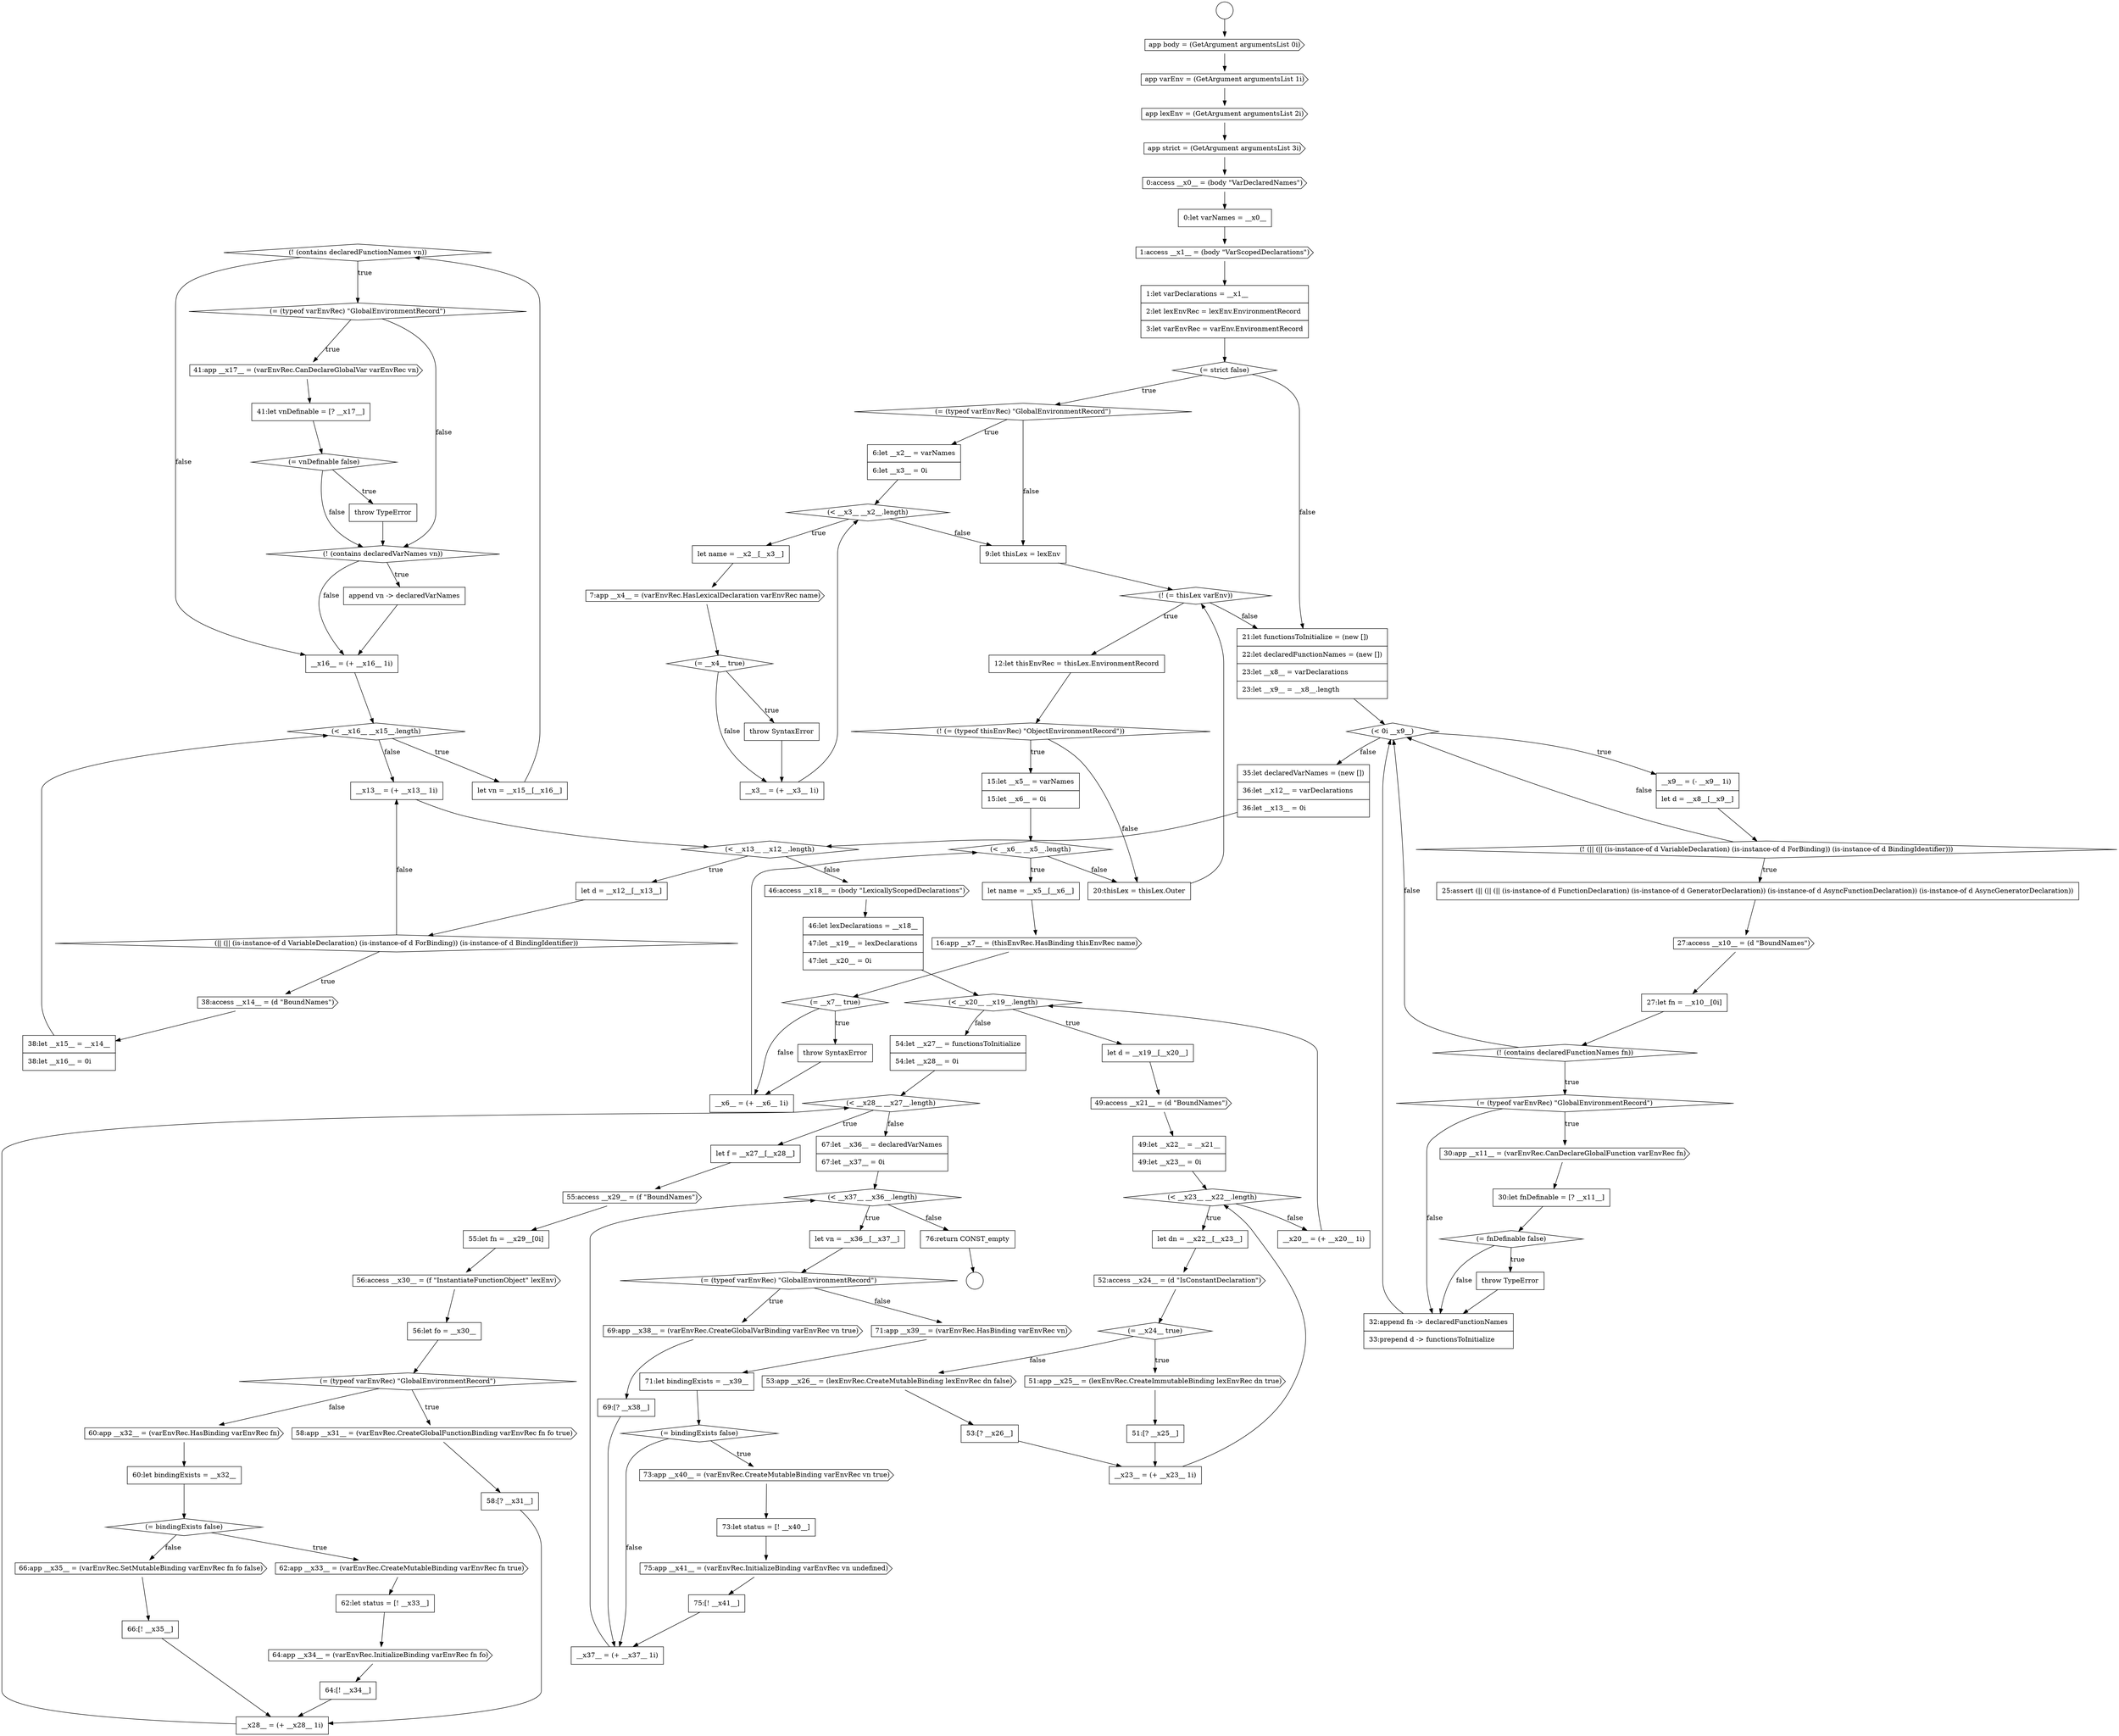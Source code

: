 digraph {
  node11024 [shape=diamond, label=<<font color="black">(! (contains declaredFunctionNames vn))</font>> color="black" fillcolor="white" style=filled]
  node10982 [shape=diamond, label=<<font color="black">(= (typeof varEnvRec) &quot;GlobalEnvironmentRecord&quot;)</font>> color="black" fillcolor="white" style=filled]
  node11042 [shape=cds, label=<<font color="black">52:access __x24__ = (d &quot;IsConstantDeclaration&quot;)</font>> color="black" fillcolor="white" style=filled]
  node11006 [shape=none, margin=0, label=<<font color="black">
    <table border="0" cellborder="1" cellspacing="0" cellpadding="10">
      <tr><td align="left">25:assert (|| (|| (|| (is-instance-of d FunctionDeclaration) (is-instance-of d GeneratorDeclaration)) (is-instance-of d AsyncFunctionDeclaration)) (is-instance-of d AsyncGeneratorDeclaration))</td></tr>
    </table>
  </font>> color="black" fillcolor="white" style=filled]
  node11045 [shape=none, margin=0, label=<<font color="black">
    <table border="0" cellborder="1" cellspacing="0" cellpadding="10">
      <tr><td align="left">51:[? __x25__]</td></tr>
    </table>
  </font>> color="black" fillcolor="white" style=filled]
  node11044 [shape=cds, label=<<font color="black">51:app __x25__ = (lexEnvRec.CreateImmutableBinding lexEnvRec dn true)</font>> color="black" fillcolor="white" style=filled]
  node11071 [shape=diamond, label=<<font color="black">(&lt; __x37__ __x36__.length)</font>> color="black" fillcolor="white" style=filled]
  node11048 [shape=none, margin=0, label=<<font color="black">
    <table border="0" cellborder="1" cellspacing="0" cellpadding="10">
      <tr><td align="left">__x23__ = (+ __x23__ 1i)</td></tr>
    </table>
  </font>> color="black" fillcolor="white" style=filled]
  node10976 [shape=cds, label=<<font color="black">app strict = (GetArgument argumentsList 3i)</font>> color="black" fillcolor="white" style=filled]
  node10987 [shape=diamond, label=<<font color="black">(= __x4__ true)</font>> color="black" fillcolor="white" style=filled]
  node11008 [shape=none, margin=0, label=<<font color="black">
    <table border="0" cellborder="1" cellspacing="0" cellpadding="10">
      <tr><td align="left">27:let fn = __x10__[0i]</td></tr>
    </table>
  </font>> color="black" fillcolor="white" style=filled]
  node11043 [shape=diamond, label=<<font color="black">(= __x24__ true)</font>> color="black" fillcolor="white" style=filled]
  node11080 [shape=none, margin=0, label=<<font color="black">
    <table border="0" cellborder="1" cellspacing="0" cellpadding="10">
      <tr><td align="left">73:let status = [! __x40__]</td></tr>
    </table>
  </font>> color="black" fillcolor="white" style=filled]
  node11072 [shape=none, margin=0, label=<<font color="black">
    <table border="0" cellborder="1" cellspacing="0" cellpadding="10">
      <tr><td align="left">let vn = __x36__[__x37__]</td></tr>
    </table>
  </font>> color="black" fillcolor="white" style=filled]
  node11029 [shape=none, margin=0, label=<<font color="black">
    <table border="0" cellborder="1" cellspacing="0" cellpadding="10">
      <tr><td align="left">throw TypeError</td></tr>
    </table>
  </font>> color="black" fillcolor="white" style=filled]
  node11020 [shape=cds, label=<<font color="black">38:access __x14__ = (d &quot;BoundNames&quot;)</font>> color="black" fillcolor="white" style=filled]
  node11075 [shape=none, margin=0, label=<<font color="black">
    <table border="0" cellborder="1" cellspacing="0" cellpadding="10">
      <tr><td align="left">69:[? __x38__]</td></tr>
    </table>
  </font>> color="black" fillcolor="white" style=filled]
  node11055 [shape=cds, label=<<font color="black">56:access __x30__ = (f &quot;InstantiateFunctionObject&quot; lexEnv)</font>> color="black" fillcolor="white" style=filled]
  node10991 [shape=diamond, label=<<font color="black">(! (= thisLex varEnv))</font>> color="black" fillcolor="white" style=filled]
  node11058 [shape=cds, label=<<font color="black">58:app __x31__ = (varEnvRec.CreateGlobalFunctionBinding varEnvRec fn fo true)</font>> color="black" fillcolor="white" style=filled]
  node11014 [shape=none, margin=0, label=<<font color="black">
    <table border="0" cellborder="1" cellspacing="0" cellpadding="10">
      <tr><td align="left">throw TypeError</td></tr>
    </table>
  </font>> color="black" fillcolor="white" style=filled]
  node11068 [shape=none, margin=0, label=<<font color="black">
    <table border="0" cellborder="1" cellspacing="0" cellpadding="10">
      <tr><td align="left">66:[! __x35__]</td></tr>
    </table>
  </font>> color="black" fillcolor="white" style=filled]
  node11025 [shape=diamond, label=<<font color="black">(= (typeof varEnvRec) &quot;GlobalEnvironmentRecord&quot;)</font>> color="black" fillcolor="white" style=filled]
  node11010 [shape=diamond, label=<<font color="black">(= (typeof varEnvRec) &quot;GlobalEnvironmentRecord&quot;)</font>> color="black" fillcolor="white" style=filled]
  node11051 [shape=diamond, label=<<font color="black">(&lt; __x28__ __x27__.length)</font>> color="black" fillcolor="white" style=filled]
  node11040 [shape=diamond, label=<<font color="black">(&lt; __x23__ __x22__.length)</font>> color="black" fillcolor="white" style=filled]
  node10997 [shape=cds, label=<<font color="black">16:app __x7__ = (thisEnvRec.HasBinding thisEnvRec name)</font>> color="black" fillcolor="white" style=filled]
  node10999 [shape=none, margin=0, label=<<font color="black">
    <table border="0" cellborder="1" cellspacing="0" cellpadding="10">
      <tr><td align="left">throw SyntaxError</td></tr>
    </table>
  </font>> color="black" fillcolor="white" style=filled]
  node11064 [shape=none, margin=0, label=<<font color="black">
    <table border="0" cellborder="1" cellspacing="0" cellpadding="10">
      <tr><td align="left">62:let status = [! __x33__]</td></tr>
    </table>
  </font>> color="black" fillcolor="white" style=filled]
  node11083 [shape=none, margin=0, label=<<font color="black">
    <table border="0" cellborder="1" cellspacing="0" cellpadding="10">
      <tr><td align="left">__x37__ = (+ __x37__ 1i)</td></tr>
    </table>
  </font>> color="black" fillcolor="white" style=filled]
  node10972 [shape=circle label=" " color="black" fillcolor="white" style=filled]
  node11036 [shape=diamond, label=<<font color="black">(&lt; __x20__ __x19__.length)</font>> color="black" fillcolor="white" style=filled]
  node11004 [shape=none, margin=0, label=<<font color="black">
    <table border="0" cellborder="1" cellspacing="0" cellpadding="10">
      <tr><td align="left">__x9__ = (- __x9__ 1i)</td></tr>
      <tr><td align="left">let d = __x8__[__x9__]</td></tr>
    </table>
  </font>> color="black" fillcolor="white" style=filled]
  node11047 [shape=none, margin=0, label=<<font color="black">
    <table border="0" cellborder="1" cellspacing="0" cellpadding="10">
      <tr><td align="left">53:[? __x26__]</td></tr>
    </table>
  </font>> color="black" fillcolor="white" style=filled]
  node10977 [shape=cds, label=<<font color="black">0:access __x0__ = (body &quot;VarDeclaredNames&quot;)</font>> color="black" fillcolor="white" style=filled]
  node11079 [shape=cds, label=<<font color="black">73:app __x40__ = (varEnvRec.CreateMutableBinding varEnvRec vn true)</font>> color="black" fillcolor="white" style=filled]
  node11032 [shape=none, margin=0, label=<<font color="black">
    <table border="0" cellborder="1" cellspacing="0" cellpadding="10">
      <tr><td align="left">__x16__ = (+ __x16__ 1i)</td></tr>
    </table>
  </font>> color="black" fillcolor="white" style=filled]
  node11069 [shape=none, margin=0, label=<<font color="black">
    <table border="0" cellborder="1" cellspacing="0" cellpadding="10">
      <tr><td align="left">__x28__ = (+ __x28__ 1i)</td></tr>
    </table>
  </font>> color="black" fillcolor="white" style=filled]
  node11015 [shape=none, margin=0, label=<<font color="black">
    <table border="0" cellborder="1" cellspacing="0" cellpadding="10">
      <tr><td align="left">32:append fn -&gt; declaredFunctionNames</td></tr>
      <tr><td align="left">33:prepend d -&gt; functionsToInitialize</td></tr>
    </table>
  </font>> color="black" fillcolor="white" style=filled]
  node10975 [shape=cds, label=<<font color="black">app lexEnv = (GetArgument argumentsList 2i)</font>> color="black" fillcolor="white" style=filled]
  node11003 [shape=diamond, label=<<font color="black">(&lt; 0i __x9__)</font>> color="black" fillcolor="white" style=filled]
  node11074 [shape=cds, label=<<font color="black">69:app __x38__ = (varEnvRec.CreateGlobalVarBinding varEnvRec vn true)</font>> color="black" fillcolor="white" style=filled]
  node11037 [shape=none, margin=0, label=<<font color="black">
    <table border="0" cellborder="1" cellspacing="0" cellpadding="10">
      <tr><td align="left">let d = __x19__[__x20__]</td></tr>
    </table>
  </font>> color="black" fillcolor="white" style=filled]
  node10990 [shape=none, margin=0, label=<<font color="black">
    <table border="0" cellborder="1" cellspacing="0" cellpadding="10">
      <tr><td align="left">9:let thisLex = lexEnv</td></tr>
    </table>
  </font>> color="black" fillcolor="white" style=filled]
  node10986 [shape=cds, label=<<font color="black">7:app __x4__ = (varEnvRec.HasLexicalDeclaration varEnvRec name)</font>> color="black" fillcolor="white" style=filled]
  node11056 [shape=none, margin=0, label=<<font color="black">
    <table border="0" cellborder="1" cellspacing="0" cellpadding="10">
      <tr><td align="left">56:let fo = __x30__</td></tr>
    </table>
  </font>> color="black" fillcolor="white" style=filled]
  node11007 [shape=cds, label=<<font color="black">27:access __x10__ = (d &quot;BoundNames&quot;)</font>> color="black" fillcolor="white" style=filled]
  node11057 [shape=diamond, label=<<font color="black">(= (typeof varEnvRec) &quot;GlobalEnvironmentRecord&quot;)</font>> color="black" fillcolor="white" style=filled]
  node11019 [shape=diamond, label=<<font color="black">(|| (|| (is-instance-of d VariableDeclaration) (is-instance-of d ForBinding)) (is-instance-of d BindingIdentifier))</font>> color="black" fillcolor="white" style=filled]
  node11046 [shape=cds, label=<<font color="black">53:app __x26__ = (lexEnvRec.CreateMutableBinding lexEnvRec dn false)</font>> color="black" fillcolor="white" style=filled]
  node11026 [shape=cds, label=<<font color="black">41:app __x17__ = (varEnvRec.CanDeclareGlobalVar varEnvRec vn)</font>> color="black" fillcolor="white" style=filled]
  node11023 [shape=none, margin=0, label=<<font color="black">
    <table border="0" cellborder="1" cellspacing="0" cellpadding="10">
      <tr><td align="left">let vn = __x15__[__x16__]</td></tr>
    </table>
  </font>> color="black" fillcolor="white" style=filled]
  node11052 [shape=none, margin=0, label=<<font color="black">
    <table border="0" cellborder="1" cellspacing="0" cellpadding="10">
      <tr><td align="left">let f = __x27__[__x28__]</td></tr>
    </table>
  </font>> color="black" fillcolor="white" style=filled]
  node11061 [shape=none, margin=0, label=<<font color="black">
    <table border="0" cellborder="1" cellspacing="0" cellpadding="10">
      <tr><td align="left">60:let bindingExists = __x32__</td></tr>
    </table>
  </font>> color="black" fillcolor="white" style=filled]
  node11000 [shape=none, margin=0, label=<<font color="black">
    <table border="0" cellborder="1" cellspacing="0" cellpadding="10">
      <tr><td align="left">__x6__ = (+ __x6__ 1i)</td></tr>
    </table>
  </font>> color="black" fillcolor="white" style=filled]
  node11031 [shape=none, margin=0, label=<<font color="black">
    <table border="0" cellborder="1" cellspacing="0" cellpadding="10">
      <tr><td align="left">append vn -&gt; declaredVarNames</td></tr>
    </table>
  </font>> color="black" fillcolor="white" style=filled]
  node11084 [shape=none, margin=0, label=<<font color="black">
    <table border="0" cellborder="1" cellspacing="0" cellpadding="10">
      <tr><td align="left">76:return CONST_empty</td></tr>
    </table>
  </font>> color="black" fillcolor="white" style=filled]
  node11065 [shape=cds, label=<<font color="black">64:app __x34__ = (varEnvRec.InitializeBinding varEnvRec fn fo)</font>> color="black" fillcolor="white" style=filled]
  node10983 [shape=none, margin=0, label=<<font color="black">
    <table border="0" cellborder="1" cellspacing="0" cellpadding="10">
      <tr><td align="left">6:let __x2__ = varNames</td></tr>
      <tr><td align="left">6:let __x3__ = 0i</td></tr>
    </table>
  </font>> color="black" fillcolor="white" style=filled]
  node10978 [shape=none, margin=0, label=<<font color="black">
    <table border="0" cellborder="1" cellspacing="0" cellpadding="10">
      <tr><td align="left">0:let varNames = __x0__</td></tr>
    </table>
  </font>> color="black" fillcolor="white" style=filled]
  node11033 [shape=none, margin=0, label=<<font color="black">
    <table border="0" cellborder="1" cellspacing="0" cellpadding="10">
      <tr><td align="left">__x13__ = (+ __x13__ 1i)</td></tr>
    </table>
  </font>> color="black" fillcolor="white" style=filled]
  node10971 [shape=circle label=" " color="black" fillcolor="white" style=filled]
  node11016 [shape=none, margin=0, label=<<font color="black">
    <table border="0" cellborder="1" cellspacing="0" cellpadding="10">
      <tr><td align="left">35:let declaredVarNames = (new [])</td></tr>
      <tr><td align="left">36:let __x12__ = varDeclarations</td></tr>
      <tr><td align="left">36:let __x13__ = 0i</td></tr>
    </table>
  </font>> color="black" fillcolor="white" style=filled]
  node10993 [shape=diamond, label=<<font color="black">(! (= (typeof thisEnvRec) &quot;ObjectEnvironmentRecord&quot;))</font>> color="black" fillcolor="white" style=filled]
  node11063 [shape=cds, label=<<font color="black">62:app __x33__ = (varEnvRec.CreateMutableBinding varEnvRec fn true)</font>> color="black" fillcolor="white" style=filled]
  node11011 [shape=cds, label=<<font color="black">30:app __x11__ = (varEnvRec.CanDeclareGlobalFunction varEnvRec fn)</font>> color="black" fillcolor="white" style=filled]
  node11070 [shape=none, margin=0, label=<<font color="black">
    <table border="0" cellborder="1" cellspacing="0" cellpadding="10">
      <tr><td align="left">67:let __x36__ = declaredVarNames</td></tr>
      <tr><td align="left">67:let __x37__ = 0i</td></tr>
    </table>
  </font>> color="black" fillcolor="white" style=filled]
  node11060 [shape=cds, label=<<font color="black">60:app __x32__ = (varEnvRec.HasBinding varEnvRec fn)</font>> color="black" fillcolor="white" style=filled]
  node11018 [shape=none, margin=0, label=<<font color="black">
    <table border="0" cellborder="1" cellspacing="0" cellpadding="10">
      <tr><td align="left">let d = __x12__[__x13__]</td></tr>
    </table>
  </font>> color="black" fillcolor="white" style=filled]
  node10974 [shape=cds, label=<<font color="black">app varEnv = (GetArgument argumentsList 1i)</font>> color="black" fillcolor="white" style=filled]
  node11053 [shape=cds, label=<<font color="black">55:access __x29__ = (f &quot;BoundNames&quot;)</font>> color="black" fillcolor="white" style=filled]
  node11038 [shape=cds, label=<<font color="black">49:access __x21__ = (d &quot;BoundNames&quot;)</font>> color="black" fillcolor="white" style=filled]
  node10989 [shape=none, margin=0, label=<<font color="black">
    <table border="0" cellborder="1" cellspacing="0" cellpadding="10">
      <tr><td align="left">__x3__ = (+ __x3__ 1i)</td></tr>
    </table>
  </font>> color="black" fillcolor="white" style=filled]
  node10980 [shape=none, margin=0, label=<<font color="black">
    <table border="0" cellborder="1" cellspacing="0" cellpadding="10">
      <tr><td align="left">1:let varDeclarations = __x1__</td></tr>
      <tr><td align="left">2:let lexEnvRec = lexEnv.EnvironmentRecord</td></tr>
      <tr><td align="left">3:let varEnvRec = varEnv.EnvironmentRecord</td></tr>
    </table>
  </font>> color="black" fillcolor="white" style=filled]
  node11002 [shape=none, margin=0, label=<<font color="black">
    <table border="0" cellborder="1" cellspacing="0" cellpadding="10">
      <tr><td align="left">21:let functionsToInitialize = (new [])</td></tr>
      <tr><td align="left">22:let declaredFunctionNames = (new [])</td></tr>
      <tr><td align="left">23:let __x8__ = varDeclarations</td></tr>
      <tr><td align="left">23:let __x9__ = __x8__.length</td></tr>
    </table>
  </font>> color="black" fillcolor="white" style=filled]
  node11078 [shape=diamond, label=<<font color="black">(= bindingExists false)</font>> color="black" fillcolor="white" style=filled]
  node10995 [shape=diamond, label=<<font color="black">(&lt; __x6__ __x5__.length)</font>> color="black" fillcolor="white" style=filled]
  node11073 [shape=diamond, label=<<font color="black">(= (typeof varEnvRec) &quot;GlobalEnvironmentRecord&quot;)</font>> color="black" fillcolor="white" style=filled]
  node10985 [shape=none, margin=0, label=<<font color="black">
    <table border="0" cellborder="1" cellspacing="0" cellpadding="10">
      <tr><td align="left">let name = __x2__[__x3__]</td></tr>
    </table>
  </font>> color="black" fillcolor="white" style=filled]
  node11041 [shape=none, margin=0, label=<<font color="black">
    <table border="0" cellborder="1" cellspacing="0" cellpadding="10">
      <tr><td align="left">let dn = __x22__[__x23__]</td></tr>
    </table>
  </font>> color="black" fillcolor="white" style=filled]
  node10984 [shape=diamond, label=<<font color="black">(&lt; __x3__ __x2__.length)</font>> color="black" fillcolor="white" style=filled]
  node10979 [shape=cds, label=<<font color="black">1:access __x1__ = (body &quot;VarScopedDeclarations&quot;)</font>> color="black" fillcolor="white" style=filled]
  node11062 [shape=diamond, label=<<font color="black">(= bindingExists false)</font>> color="black" fillcolor="white" style=filled]
  node11012 [shape=none, margin=0, label=<<font color="black">
    <table border="0" cellborder="1" cellspacing="0" cellpadding="10">
      <tr><td align="left">30:let fnDefinable = [? __x11__]</td></tr>
    </table>
  </font>> color="black" fillcolor="white" style=filled]
  node11077 [shape=none, margin=0, label=<<font color="black">
    <table border="0" cellborder="1" cellspacing="0" cellpadding="10">
      <tr><td align="left">71:let bindingExists = __x39__</td></tr>
    </table>
  </font>> color="black" fillcolor="white" style=filled]
  node11030 [shape=diamond, label=<<font color="black">(! (contains declaredVarNames vn))</font>> color="black" fillcolor="white" style=filled]
  node11066 [shape=none, margin=0, label=<<font color="black">
    <table border="0" cellborder="1" cellspacing="0" cellpadding="10">
      <tr><td align="left">64:[! __x34__]</td></tr>
    </table>
  </font>> color="black" fillcolor="white" style=filled]
  node10994 [shape=none, margin=0, label=<<font color="black">
    <table border="0" cellborder="1" cellspacing="0" cellpadding="10">
      <tr><td align="left">15:let __x5__ = varNames</td></tr>
      <tr><td align="left">15:let __x6__ = 0i</td></tr>
    </table>
  </font>> color="black" fillcolor="white" style=filled]
  node11027 [shape=none, margin=0, label=<<font color="black">
    <table border="0" cellborder="1" cellspacing="0" cellpadding="10">
      <tr><td align="left">41:let vnDefinable = [? __x17__]</td></tr>
    </table>
  </font>> color="black" fillcolor="white" style=filled]
  node11022 [shape=diamond, label=<<font color="black">(&lt; __x16__ __x15__.length)</font>> color="black" fillcolor="white" style=filled]
  node11081 [shape=cds, label=<<font color="black">75:app __x41__ = (varEnvRec.InitializeBinding varEnvRec vn undefined)</font>> color="black" fillcolor="white" style=filled]
  node11034 [shape=cds, label=<<font color="black">46:access __x18__ = (body &quot;LexicallyScopedDeclarations&quot;)</font>> color="black" fillcolor="white" style=filled]
  node11049 [shape=none, margin=0, label=<<font color="black">
    <table border="0" cellborder="1" cellspacing="0" cellpadding="10">
      <tr><td align="left">__x20__ = (+ __x20__ 1i)</td></tr>
    </table>
  </font>> color="black" fillcolor="white" style=filled]
  node10973 [shape=cds, label=<<font color="black">app body = (GetArgument argumentsList 0i)</font>> color="black" fillcolor="white" style=filled]
  node11054 [shape=none, margin=0, label=<<font color="black">
    <table border="0" cellborder="1" cellspacing="0" cellpadding="10">
      <tr><td align="left">55:let fn = __x29__[0i]</td></tr>
    </table>
  </font>> color="black" fillcolor="white" style=filled]
  node10992 [shape=none, margin=0, label=<<font color="black">
    <table border="0" cellborder="1" cellspacing="0" cellpadding="10">
      <tr><td align="left">12:let thisEnvRec = thisLex.EnvironmentRecord</td></tr>
    </table>
  </font>> color="black" fillcolor="white" style=filled]
  node11005 [shape=diamond, label=<<font color="black">(! (|| (|| (is-instance-of d VariableDeclaration) (is-instance-of d ForBinding)) (is-instance-of d BindingIdentifier)))</font>> color="black" fillcolor="white" style=filled]
  node11059 [shape=none, margin=0, label=<<font color="black">
    <table border="0" cellborder="1" cellspacing="0" cellpadding="10">
      <tr><td align="left">58:[? __x31__]</td></tr>
    </table>
  </font>> color="black" fillcolor="white" style=filled]
  node11017 [shape=diamond, label=<<font color="black">(&lt; __x13__ __x12__.length)</font>> color="black" fillcolor="white" style=filled]
  node11076 [shape=cds, label=<<font color="black">71:app __x39__ = (varEnvRec.HasBinding varEnvRec vn)</font>> color="black" fillcolor="white" style=filled]
  node10996 [shape=none, margin=0, label=<<font color="black">
    <table border="0" cellborder="1" cellspacing="0" cellpadding="10">
      <tr><td align="left">let name = __x5__[__x6__]</td></tr>
    </table>
  </font>> color="black" fillcolor="white" style=filled]
  node11039 [shape=none, margin=0, label=<<font color="black">
    <table border="0" cellborder="1" cellspacing="0" cellpadding="10">
      <tr><td align="left">49:let __x22__ = __x21__</td></tr>
      <tr><td align="left">49:let __x23__ = 0i</td></tr>
    </table>
  </font>> color="black" fillcolor="white" style=filled]
  node11001 [shape=none, margin=0, label=<<font color="black">
    <table border="0" cellborder="1" cellspacing="0" cellpadding="10">
      <tr><td align="left">20:thisLex = thisLex.Outer</td></tr>
    </table>
  </font>> color="black" fillcolor="white" style=filled]
  node11013 [shape=diamond, label=<<font color="black">(= fnDefinable false)</font>> color="black" fillcolor="white" style=filled]
  node11035 [shape=none, margin=0, label=<<font color="black">
    <table border="0" cellborder="1" cellspacing="0" cellpadding="10">
      <tr><td align="left">46:let lexDeclarations = __x18__</td></tr>
      <tr><td align="left">47:let __x19__ = lexDeclarations</td></tr>
      <tr><td align="left">47:let __x20__ = 0i</td></tr>
    </table>
  </font>> color="black" fillcolor="white" style=filled]
  node10998 [shape=diamond, label=<<font color="black">(= __x7__ true)</font>> color="black" fillcolor="white" style=filled]
  node11009 [shape=diamond, label=<<font color="black">(! (contains declaredFunctionNames fn))</font>> color="black" fillcolor="white" style=filled]
  node11082 [shape=none, margin=0, label=<<font color="black">
    <table border="0" cellborder="1" cellspacing="0" cellpadding="10">
      <tr><td align="left">75:[! __x41__]</td></tr>
    </table>
  </font>> color="black" fillcolor="white" style=filled]
  node11067 [shape=cds, label=<<font color="black">66:app __x35__ = (varEnvRec.SetMutableBinding varEnvRec fn fo false)</font>> color="black" fillcolor="white" style=filled]
  node11028 [shape=diamond, label=<<font color="black">(= vnDefinable false)</font>> color="black" fillcolor="white" style=filled]
  node10981 [shape=diamond, label=<<font color="black">(= strict false)</font>> color="black" fillcolor="white" style=filled]
  node11050 [shape=none, margin=0, label=<<font color="black">
    <table border="0" cellborder="1" cellspacing="0" cellpadding="10">
      <tr><td align="left">54:let __x27__ = functionsToInitialize</td></tr>
      <tr><td align="left">54:let __x28__ = 0i</td></tr>
    </table>
  </font>> color="black" fillcolor="white" style=filled]
  node10988 [shape=none, margin=0, label=<<font color="black">
    <table border="0" cellborder="1" cellspacing="0" cellpadding="10">
      <tr><td align="left">throw SyntaxError</td></tr>
    </table>
  </font>> color="black" fillcolor="white" style=filled]
  node11021 [shape=none, margin=0, label=<<font color="black">
    <table border="0" cellborder="1" cellspacing="0" cellpadding="10">
      <tr><td align="left">38:let __x15__ = __x14__</td></tr>
      <tr><td align="left">38:let __x16__ = 0i</td></tr>
    </table>
  </font>> color="black" fillcolor="white" style=filled]
  node11056 -> node11057 [ color="black"]
  node11002 -> node11003 [ color="black"]
  node11031 -> node11032 [ color="black"]
  node11038 -> node11039 [ color="black"]
  node11028 -> node11029 [label=<<font color="black">true</font>> color="black"]
  node11028 -> node11030 [label=<<font color="black">false</font>> color="black"]
  node11023 -> node11024 [ color="black"]
  node11021 -> node11022 [ color="black"]
  node10995 -> node10996 [label=<<font color="black">true</font>> color="black"]
  node10995 -> node11001 [label=<<font color="black">false</font>> color="black"]
  node10984 -> node10985 [label=<<font color="black">true</font>> color="black"]
  node10984 -> node10990 [label=<<font color="black">false</font>> color="black"]
  node11035 -> node11036 [ color="black"]
  node11017 -> node11018 [label=<<font color="black">true</font>> color="black"]
  node11017 -> node11034 [label=<<font color="black">false</font>> color="black"]
  node11010 -> node11011 [label=<<font color="black">true</font>> color="black"]
  node11010 -> node11015 [label=<<font color="black">false</font>> color="black"]
  node11084 -> node10972 [ color="black"]
  node11054 -> node11055 [ color="black"]
  node11080 -> node11081 [ color="black"]
  node10993 -> node10994 [label=<<font color="black">true</font>> color="black"]
  node10993 -> node11001 [label=<<font color="black">false</font>> color="black"]
  node11040 -> node11041 [label=<<font color="black">true</font>> color="black"]
  node11040 -> node11049 [label=<<font color="black">false</font>> color="black"]
  node11022 -> node11023 [label=<<font color="black">true</font>> color="black"]
  node11022 -> node11033 [label=<<font color="black">false</font>> color="black"]
  node11078 -> node11079 [label=<<font color="black">true</font>> color="black"]
  node11078 -> node11083 [label=<<font color="black">false</font>> color="black"]
  node11063 -> node11064 [ color="black"]
  node10981 -> node10982 [label=<<font color="black">true</font>> color="black"]
  node10981 -> node11002 [label=<<font color="black">false</font>> color="black"]
  node11036 -> node11037 [label=<<font color="black">true</font>> color="black"]
  node11036 -> node11050 [label=<<font color="black">false</font>> color="black"]
  node11075 -> node11083 [ color="black"]
  node11066 -> node11069 [ color="black"]
  node11073 -> node11074 [label=<<font color="black">true</font>> color="black"]
  node11073 -> node11076 [label=<<font color="black">false</font>> color="black"]
  node11043 -> node11044 [label=<<font color="black">true</font>> color="black"]
  node11043 -> node11046 [label=<<font color="black">false</font>> color="black"]
  node11071 -> node11072 [label=<<font color="black">true</font>> color="black"]
  node11071 -> node11084 [label=<<font color="black">false</font>> color="black"]
  node11044 -> node11045 [ color="black"]
  node10973 -> node10974 [ color="black"]
  node10971 -> node10973 [ color="black"]
  node11072 -> node11073 [ color="black"]
  node11045 -> node11048 [ color="black"]
  node11008 -> node11009 [ color="black"]
  node10991 -> node10992 [label=<<font color="black">true</font>> color="black"]
  node10991 -> node11002 [label=<<font color="black">false</font>> color="black"]
  node11034 -> node11035 [ color="black"]
  node11083 -> node11071 [ color="black"]
  node11074 -> node11075 [ color="black"]
  node11079 -> node11080 [ color="black"]
  node10986 -> node10987 [ color="black"]
  node10979 -> node10980 [ color="black"]
  node11081 -> node11082 [ color="black"]
  node11051 -> node11052 [label=<<font color="black">true</font>> color="black"]
  node11051 -> node11070 [label=<<font color="black">false</font>> color="black"]
  node11041 -> node11042 [ color="black"]
  node10998 -> node10999 [label=<<font color="black">true</font>> color="black"]
  node10998 -> node11000 [label=<<font color="black">false</font>> color="black"]
  node11064 -> node11065 [ color="black"]
  node11048 -> node11040 [ color="black"]
  node11069 -> node11051 [ color="black"]
  node10977 -> node10978 [ color="black"]
  node11009 -> node11010 [label=<<font color="black">true</font>> color="black"]
  node11009 -> node11003 [label=<<font color="black">false</font>> color="black"]
  node10996 -> node10997 [ color="black"]
  node10992 -> node10993 [ color="black"]
  node10983 -> node10984 [ color="black"]
  node10980 -> node10981 [ color="black"]
  node10974 -> node10975 [ color="black"]
  node11007 -> node11008 [ color="black"]
  node11030 -> node11031 [label=<<font color="black">true</font>> color="black"]
  node11030 -> node11032 [label=<<font color="black">false</font>> color="black"]
  node11067 -> node11068 [ color="black"]
  node10994 -> node10995 [ color="black"]
  node11005 -> node11006 [label=<<font color="black">true</font>> color="black"]
  node11005 -> node11003 [label=<<font color="black">false</font>> color="black"]
  node11003 -> node11004 [label=<<font color="black">true</font>> color="black"]
  node11003 -> node11016 [label=<<font color="black">false</font>> color="black"]
  node11061 -> node11062 [ color="black"]
  node11065 -> node11066 [ color="black"]
  node11029 -> node11030 [ color="black"]
  node11059 -> node11069 [ color="black"]
  node11052 -> node11053 [ color="black"]
  node10997 -> node10998 [ color="black"]
  node11018 -> node11019 [ color="black"]
  node11025 -> node11026 [label=<<font color="black">true</font>> color="black"]
  node11025 -> node11030 [label=<<font color="black">false</font>> color="black"]
  node11076 -> node11077 [ color="black"]
  node11055 -> node11056 [ color="black"]
  node11047 -> node11048 [ color="black"]
  node11060 -> node11061 [ color="black"]
  node11013 -> node11014 [label=<<font color="black">true</font>> color="black"]
  node11013 -> node11015 [label=<<font color="black">false</font>> color="black"]
  node11042 -> node11043 [ color="black"]
  node10976 -> node10977 [ color="black"]
  node10978 -> node10979 [ color="black"]
  node10999 -> node11000 [ color="black"]
  node11020 -> node11021 [ color="black"]
  node11058 -> node11059 [ color="black"]
  node10990 -> node10991 [ color="black"]
  node11004 -> node11005 [ color="black"]
  node11046 -> node11047 [ color="black"]
  node11012 -> node11013 [ color="black"]
  node10982 -> node10983 [label=<<font color="black">true</font>> color="black"]
  node10982 -> node10990 [label=<<font color="black">false</font>> color="black"]
  node11062 -> node11063 [label=<<font color="black">true</font>> color="black"]
  node11062 -> node11067 [label=<<font color="black">false</font>> color="black"]
  node11050 -> node11051 [ color="black"]
  node11068 -> node11069 [ color="black"]
  node11027 -> node11028 [ color="black"]
  node10988 -> node10989 [ color="black"]
  node11011 -> node11012 [ color="black"]
  node11016 -> node11017 [ color="black"]
  node10987 -> node10988 [label=<<font color="black">true</font>> color="black"]
  node10987 -> node10989 [label=<<font color="black">false</font>> color="black"]
  node11033 -> node11017 [ color="black"]
  node10985 -> node10986 [ color="black"]
  node11006 -> node11007 [ color="black"]
  node10975 -> node10976 [ color="black"]
  node11053 -> node11054 [ color="black"]
  node11026 -> node11027 [ color="black"]
  node11082 -> node11083 [ color="black"]
  node11000 -> node10995 [ color="black"]
  node11037 -> node11038 [ color="black"]
  node11032 -> node11022 [ color="black"]
  node11014 -> node11015 [ color="black"]
  node11015 -> node11003 [ color="black"]
  node11039 -> node11040 [ color="black"]
  node11057 -> node11058 [label=<<font color="black">true</font>> color="black"]
  node11057 -> node11060 [label=<<font color="black">false</font>> color="black"]
  node11024 -> node11025 [label=<<font color="black">true</font>> color="black"]
  node11024 -> node11032 [label=<<font color="black">false</font>> color="black"]
  node11001 -> node10991 [ color="black"]
  node11019 -> node11020 [label=<<font color="black">true</font>> color="black"]
  node11019 -> node11033 [label=<<font color="black">false</font>> color="black"]
  node10989 -> node10984 [ color="black"]
  node11077 -> node11078 [ color="black"]
  node11049 -> node11036 [ color="black"]
  node11070 -> node11071 [ color="black"]
}
